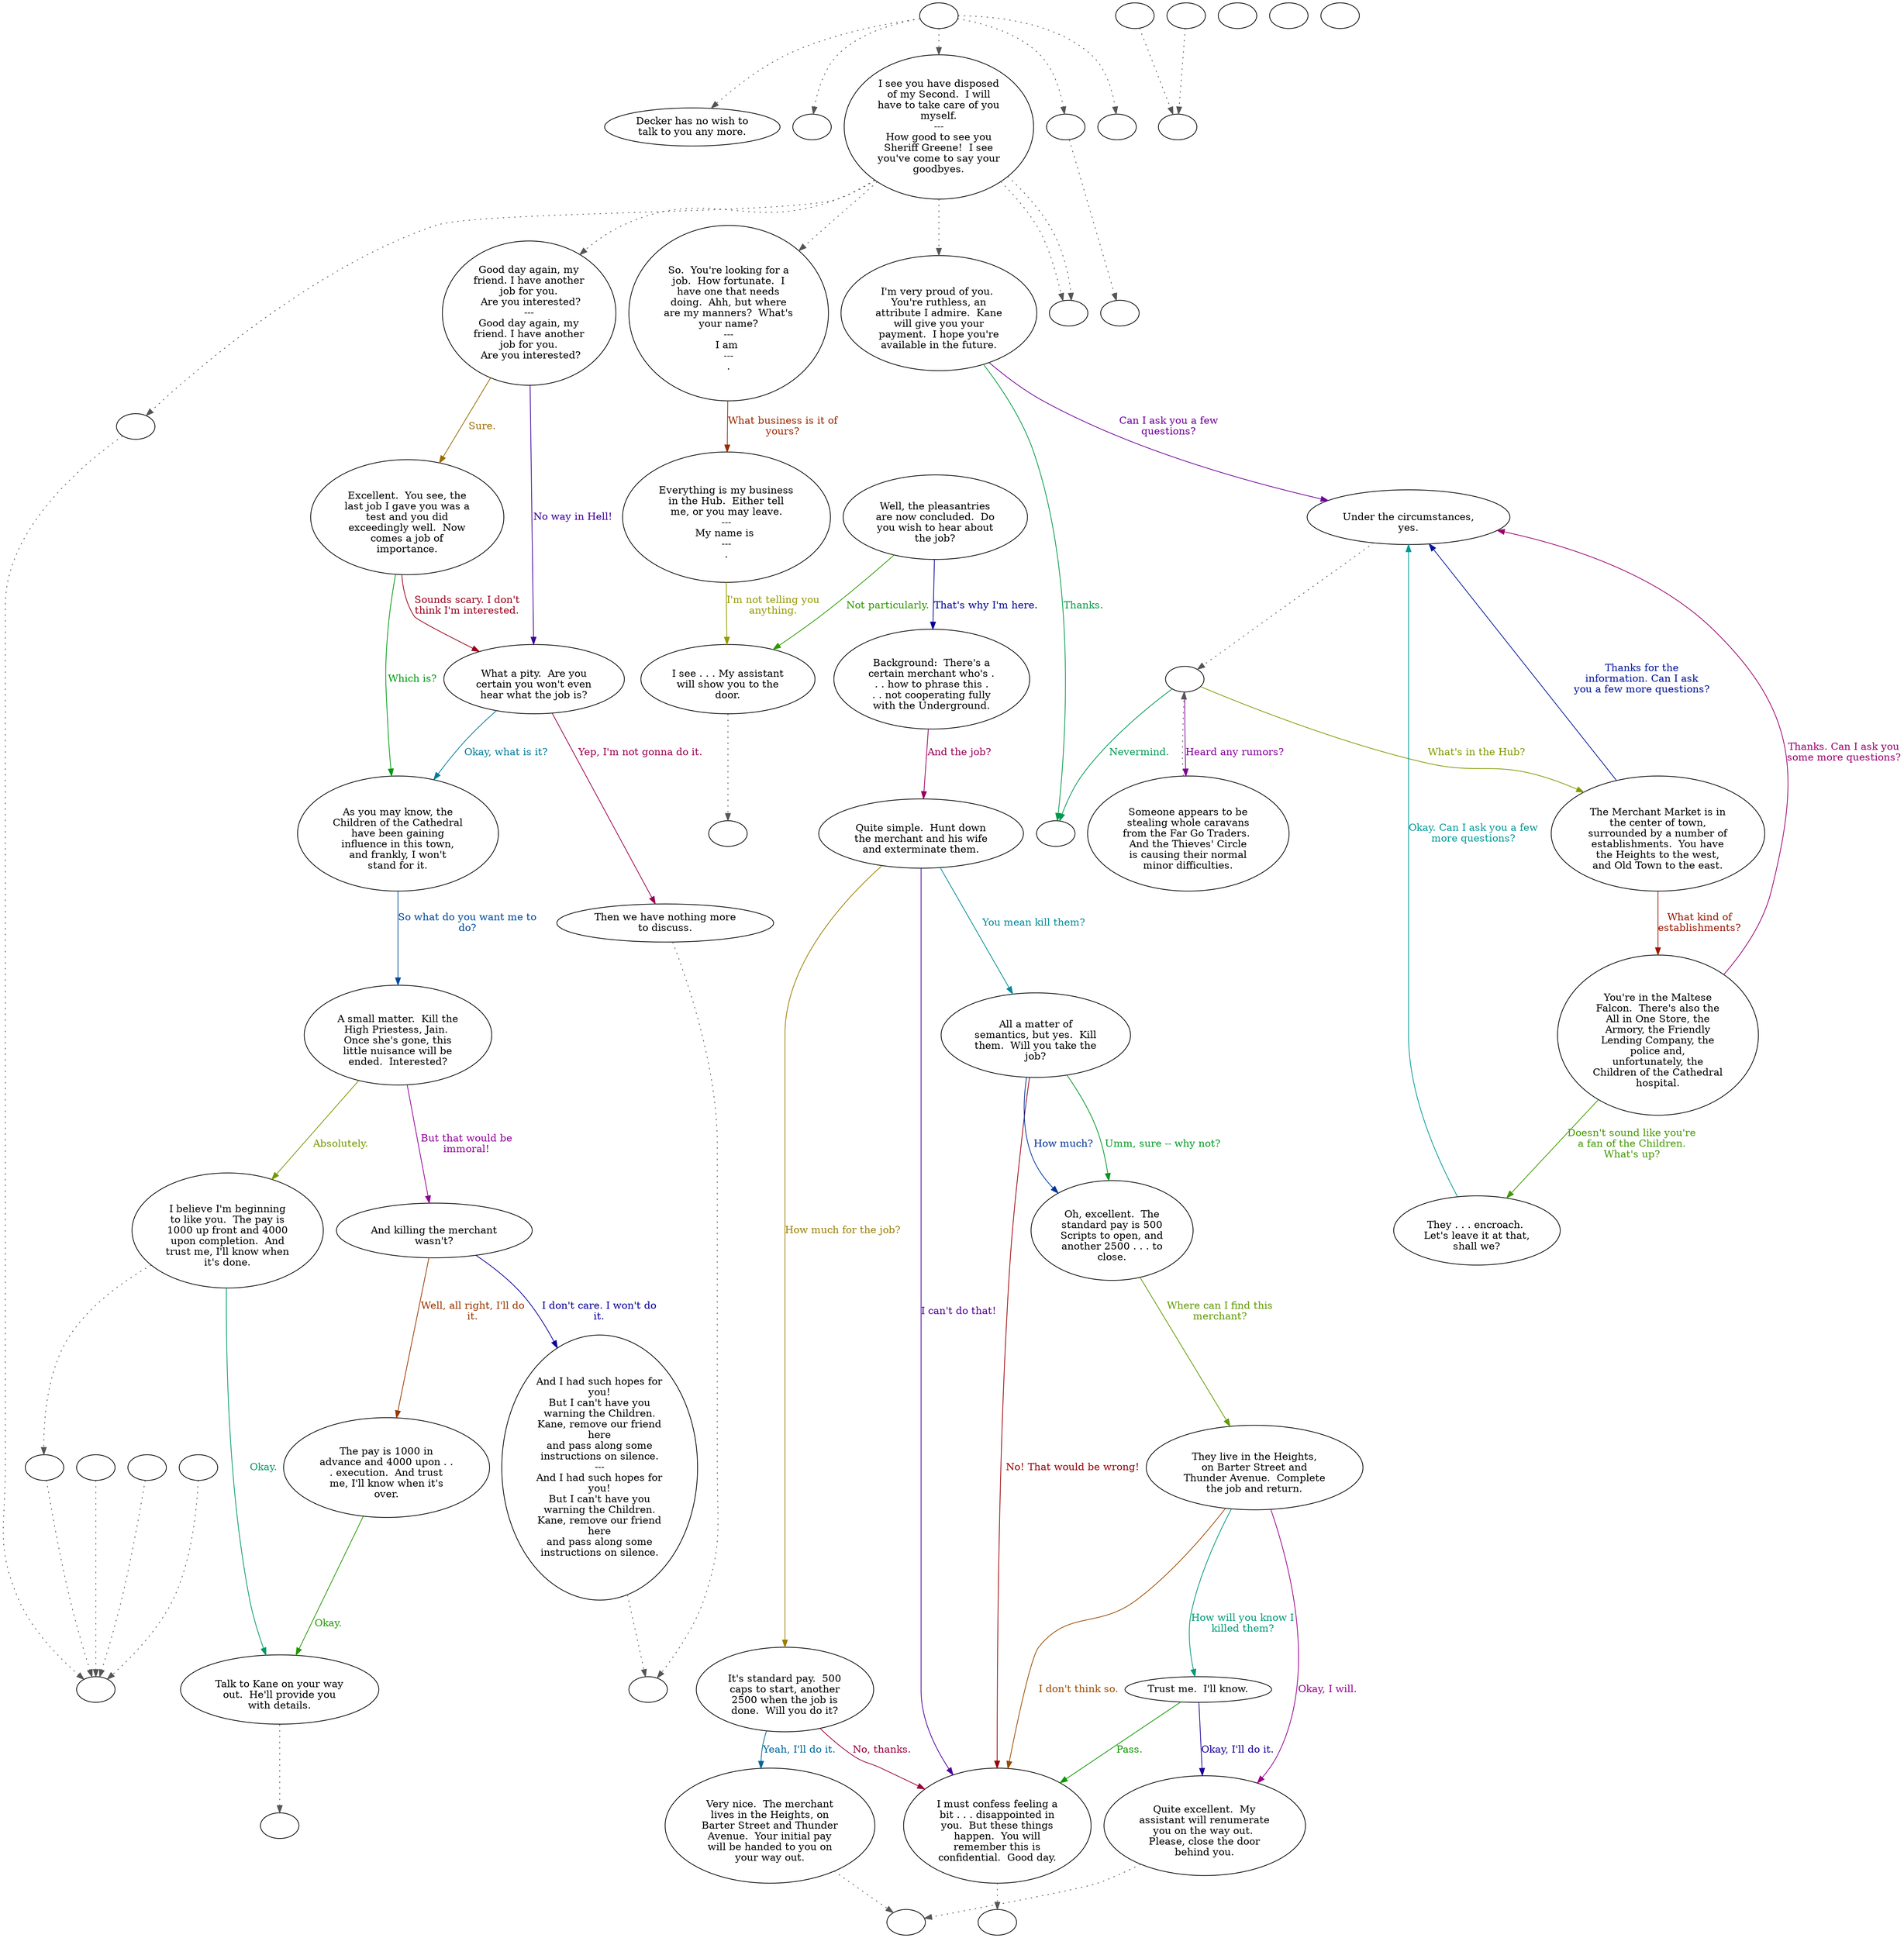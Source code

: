 digraph DECKER {
  "start" [style=filled       fillcolor="#FFFFFF"       color="#000000"]
  "start" -> "look_at_p_proc" [style=dotted color="#555555"]
  "start" -> "pickup_p_proc" [style=dotted color="#555555"]
  "start" -> "talk_p_proc" [style=dotted color="#555555"]
  "start" -> "critter_p_proc" [style=dotted color="#555555"]
  "start" -> "destroy_p_proc" [style=dotted color="#555555"]
  "start" [label=""]
  "combat" [style=filled       fillcolor="#FFFFFF"       color="#000000"]
  "combat" [label=""]
  "critter_p_proc" [style=filled       fillcolor="#FFFFFF"       color="#000000"]
  "critter_p_proc" -> "DeckerTransport" [style=dotted color="#555555"]
  "critter_p_proc" [label=""]
  "pickup_p_proc" [style=filled       fillcolor="#FFFFFF"       color="#000000"]
  "pickup_p_proc" [label=""]
  "talk_p_proc" [style=filled       fillcolor="#FFFFFF"       color="#000000"]
  "talk_p_proc" -> "get_reaction" [style=dotted color="#555555"]
  "talk_p_proc" -> "combat" [style=dotted color="#555555"]
  "talk_p_proc" -> "combat" [style=dotted color="#555555"]
  "talk_p_proc" -> "Decker01" [style=dotted color="#555555"]
  "talk_p_proc" -> "Decker15" [style=dotted color="#555555"]
  "talk_p_proc" -> "Decker26" [style=dotted color="#555555"]
  "talk_p_proc" [label="I see you have disposed\nof my Second.  I will\nhave to take care of you\nmyself.\n---\nHow good to see you\nSheriff Greene!  I see\nyou've come to say your\ngoodbyes."]
  "destroy_p_proc" [style=filled       fillcolor="#FFFFFF"       color="#000000"]
  "destroy_p_proc" [label=""]
  "look_at_p_proc" [style=filled       fillcolor="#FFFFFF"       color="#000000"]
  "look_at_p_proc" [label="Decker has no wish to\ntalk to you any more."]
  "PlayerQuestions" [style=filled       fillcolor="#FFFFFF"       color="#000000"]
  "PlayerQuestions" [label=""]
  "PlayerQuestions" -> "Decker17" [label="What's in the Hub?" color="#819900" fontcolor="#819900"]
  "PlayerQuestions" -> "Decker25" [label="Heard any rumors?" color="#840099" fontcolor="#840099"]
  "PlayerQuestions" -> "DeckerEndNormal" [label="Nevermind." color="#009957" fontcolor="#009957"]
  "Decker01" [style=filled       fillcolor="#FFFFFF"       color="#000000"]
  "Decker01" [label="\nSo.  You're looking for a\njob.  How fortunate.  I\nhave one that needs\ndoing.  Ahh, but where\nare my manners?  What's\nyour name?\n---\nI am \n---\n."]
  "Decker01" -> "Decker13" [label="What business is it of\nyours?" color="#992B00" fontcolor="#992B00"]
  "Decker02" [style=filled       fillcolor="#FFFFFF"       color="#000000"]
  "Decker02" [label="\nWell, the pleasantries\nare now concluded.  Do\nyou wish to hear about\nthe job?"]
  "Decker02" -> "Decker03" [label="That's why I'm here." color="#000299" fontcolor="#000299"]
  "Decker02" -> "Decker14" [label="Not particularly." color="#2F9900" fontcolor="#2F9900"]
  "Decker03" [style=filled       fillcolor="#FFFFFF"       color="#000000"]
  "Decker03" [label="\nBackground:  There's a\ncertain merchant who's .\n. . how to phrase this .\n. . not cooperating fully\nwith the Underground."]
  "Decker03" -> "Decker04" [label="And the job?" color="#99005B" fontcolor="#99005B"]
  "Decker04" [style=filled       fillcolor="#FFFFFF"       color="#000000"]
  "Decker04" [label="\nQuite simple.  Hunt down\nthe merchant and his wife\nand exterminate them."]
  "Decker04" -> "Decker05" [label="You mean kill them?" color="#008899" fontcolor="#008899"]
  "Decker04" -> "Decker11" [label="How much for the job?" color="#997E00" fontcolor="#997E00"]
  "Decker04" -> "Decker10" [label="I can't do that!" color="#510099" fontcolor="#510099"]
  "Decker05" [style=filled       fillcolor="#FFFFFF"       color="#000000"]
  "Decker05" [label="\nAll a matter of\nsemantics, but yes.  Kill\nthem.  Will you take the\njob?"]
  "Decker05" -> "Decker06" [label="Umm, sure -- why not?" color="#009924" fontcolor="#009924"]
  "Decker05" -> "Decker10" [label="No! That would be wrong!" color="#990008" fontcolor="#990008"]
  "Decker05" -> "Decker06" [label="How much?" color="#003599" fontcolor="#003599"]
  "Decker06" [style=filled       fillcolor="#FFFFFF"       color="#000000"]
  "Decker06" [label="\nOh, excellent.  The\nstandard pay is 500\nScripts to open, and\nanother 2500 . . . to\nclose."]
  "Decker06" -> "Decker07" [label="Where can I find this\nmerchant?" color="#629900" fontcolor="#629900"]
  "Decker07" [style=filled       fillcolor="#FFFFFF"       color="#000000"]
  "Decker07" [label="\nThey live in the Heights,\non Barter Street and\nThunder Avenue.  Complete\nthe job and return."]
  "Decker07" -> "Decker08" [label="Okay, I will." color="#99008E" fontcolor="#99008E"]
  "Decker07" -> "Decker09" [label="How will you know I\nkilled them?" color="#009977" fontcolor="#009977"]
  "Decker07" -> "Decker10" [label="I don't think so." color="#994A00" fontcolor="#994A00"]
  "Decker08" [style=filled       fillcolor="#FFFFFF"       color="#000000"]
  "Decker08" -> "DeckerEndAcceptJob1" [style=dotted color="#555555"]
  "Decker08" [label="\nQuite excellent.  My\nassistant will renumerate\nyou on the way out. \nPlease, close the door\nbehind you."]
  "Decker09" [style=filled       fillcolor="#FFFFFF"       color="#000000"]
  "Decker09" [label="Trust me.  I'll know."]
  "Decker09" -> "Decker08" [label="Okay, I'll do it." color="#1E0099" fontcolor="#1E0099"]
  "Decker09" -> "Decker10" [label="Pass." color="#0F9900" fontcolor="#0F9900"]
  "Decker10" [style=filled       fillcolor="#FFFFFF"       color="#000000"]
  "Decker10" -> "DeckerEndDeclineJob1" [style=dotted color="#555555"]
  "Decker10" [label="\nI must confess feeling a\nbit . . . disappointed in\nyou.  But these things\nhappen.  You will\nremember this is\nconfidential.  Good day."]
  "Decker11" [style=filled       fillcolor="#FFFFFF"       color="#000000"]
  "Decker11" [label="\nIt's standard pay.  500\ncaps to start, another\n2500 when the job is\ndone.  Will you do it?"]
  "Decker11" -> "Decker10" [label="No, thanks." color="#99003C" fontcolor="#99003C"]
  "Decker11" -> "Decker12" [label="Yeah, I'll do it." color="#006899" fontcolor="#006899"]
  "Decker12" [style=filled       fillcolor="#FFFFFF"       color="#000000"]
  "Decker12" -> "DeckerEndAcceptJob1" [style=dotted color="#555555"]
  "Decker12" [label="\nVery nice.  The merchant\nlives in the Heights, on\nBarter Street and Thunder\nAvenue.  Your initial pay\nwill be handed to you on\nyour way out."]
  "Decker13" [style=filled       fillcolor="#FFFFFF"       color="#000000"]
  "Decker13" [label="\nEverything is my business\nin the Hub.  Either tell\nme, or you may leave.\n---\nMy name is \n---\n."]
  "Decker13" -> "Decker14" [label="I'm not telling you\nanything." color="#959900" fontcolor="#959900"]
  "Decker14" [style=filled       fillcolor="#FFFFFF"       color="#000000"]
  "Decker14" -> "DeckerEndInsult" [style=dotted color="#555555"]
  "Decker14" [label="\nI see . . . My assistant\nwill show you to the\ndoor."]
  "Decker15" [style=filled       fillcolor="#FFFFFF"       color="#000000"]
  "Decker15" [label="\nI'm very proud of you. \nYou're ruthless, an\nattribute I admire.  Kane\nwill give you your\npayment.  I hope you're\navailable in the future."]
  "Decker15" -> "Decker16" [label="Can I ask you a few\nquestions?" color="#710099" fontcolor="#710099"]
  "Decker15" -> "DeckerEndNormal" [label="Thanks." color="#009944" fontcolor="#009944"]
  "Decker16" [style=filled       fillcolor="#FFFFFF"       color="#000000"]
  "Decker16" -> "PlayerQuestions" [style=dotted color="#555555"]
  "Decker16" [label="\nUnder the circumstances,\nyes."]
  "Decker17" [style=filled       fillcolor="#FFFFFF"       color="#000000"]
  "Decker17" [label="\nThe Merchant Market is in\nthe center of town,\nsurrounded by a number of\nestablishments.  You have\nthe Heights to the west,\nand Old Town to the east."]
  "Decker17" -> "Decker18" [label="What kind of\nestablishments?" color="#991700" fontcolor="#991700"]
  "Decker17" -> "Decker16" [label="Thanks for the\ninformation. Can I ask\nyou a few more questions?" color="#001599" fontcolor="#001599"]
  "Decker18" [style=filled       fillcolor="#FFFFFF"       color="#000000"]
  "Decker18" [label="\nYou're in the Maltese\nFalcon.  There's also the\nAll in One Store, the\nArmory, the Friendly\nLending Company, the\npolice and,\nunfortunately, the\nChildren of the Cathedral\nhospital."]
  "Decker18" -> "Decker19" [label="Doesn't sound like you're\na fan of the Children.\nWhat's up?" color="#429900" fontcolor="#429900"]
  "Decker18" -> "Decker16" [label="Thanks. Can I ask you\nsome more questions?" color="#99006F" fontcolor="#99006F"]
  "Decker19" [style=filled       fillcolor="#FFFFFF"       color="#000000"]
  "Decker19" [label="\nThey . . . encroach. \nLet's leave it at that,\nshall we?"]
  "Decker19" -> "Decker16" [label="Okay. Can I ask you a few\nmore questions?" color="#009997" fontcolor="#009997"]
  "Decker25" [style=filled       fillcolor="#FFFFFF"       color="#000000"]
  "Decker25" -> "PlayerQuestions" [style=dotted color="#555555"]
  "Decker25" [label="\nSomeone appears to be\nstealing whole caravans\nfrom the Far Go Traders. \nAnd the Thieves' Circle\nis causing their normal\nminor difficulties."]
  "Decker26" [style=filled       fillcolor="#FFFFFF"       color="#000000"]
  "Decker26" [label="Good day again, my\nfriend. I have another\njob for you.\n Are you interested?\n---\nGood day again, my\nfriend. I have another\njob for you.\n Are you interested?"]
  "Decker26" -> "Decker27" [label="Sure." color="#996A00" fontcolor="#996A00"]
  "Decker26" -> "Decker35" [label="No way in Hell!" color="#3D0099" fontcolor="#3D0099"]
  "Decker27" [style=filled       fillcolor="#FFFFFF"       color="#000000"]
  "Decker27" [label="\nExcellent.  You see, the\nlast job I gave you was a\ntest and you did\nexceedingly well.  Now\ncomes a job of\nimportance."]
  "Decker27" -> "Decker28" [label="Which is?" color="#009911" fontcolor="#009911"]
  "Decker27" -> "Decker35" [label="Sounds scary. I don't\nthink I'm interested." color="#99001C" fontcolor="#99001C"]
  "Decker28" [style=filled       fillcolor="#FFFFFF"       color="#000000"]
  "Decker28" [label="\nAs you may know, the\nChildren of the Cathedral\nhave been gaining\ninfluence in this town,\nand frankly, I won't\nstand for it."]
  "Decker28" -> "Decker29" [label="So what do you want me to\ndo?" color="#004999" fontcolor="#004999"]
  "Decker29" [style=filled       fillcolor="#FFFFFF"       color="#000000"]
  "Decker29" [label="\nA small matter.  Kill the\nHigh Priestess, Jain. \nOnce she's gone, this\nlittle nuisance will be\nended.  Interested?"]
  "Decker29" -> "Decker30" [label="Absolutely." color="#759900" fontcolor="#759900"]
  "Decker29" -> "Decker32" [label="But that would be\nimmoral!" color="#900099" fontcolor="#900099"]
  "Decker30" [style=filled       fillcolor="#FFFFFF"       color="#000000"]
  "Decker30" -> "UpReact" [style=dotted color="#555555"]
  "Decker30" [label="\nI believe I'm beginning\nto like you.  The pay is\n1000 up front and 4000\nupon completion.  And\ntrust me, I'll know when\nit's done."]
  "Decker30" -> "Decker31" [label="Okay." color="#009963" fontcolor="#009963"]
  "Decker31" [style=filled       fillcolor="#FFFFFF"       color="#000000"]
  "Decker31" -> "DeckerEndAcceptJob2" [style=dotted color="#555555"]
  "Decker31" [label="\nTalk to Kane on your way\nout.  He'll provide you\nwith details."]
  "Decker32" [style=filled       fillcolor="#FFFFFF"       color="#000000"]
  "Decker32" [label="\nAnd killing the merchant\nwasn't?"]
  "Decker32" -> "Decker33" [label="Well, all right, I'll do\nit." color="#993700" fontcolor="#993700"]
  "Decker32" -> "Decker34" [label="I don't care. I won't do\nit." color="#0A0099" fontcolor="#0A0099"]
  "Decker33" [style=filled       fillcolor="#FFFFFF"       color="#000000"]
  "Decker33" [label="\nThe pay is 1000 in\nadvance and 4000 upon . .\n. execution.  And trust\nme, I'll know when it's\nover."]
  "Decker33" -> "Decker31" [label="Okay." color="#229900" fontcolor="#229900"]
  "Decker34" [style=filled       fillcolor="#FFFFFF"       color="#000000"]
  "Decker34" -> "DeckerEndDeclineJob2" [style=dotted color="#555555"]
  "Decker34" [label="And I had such hopes for\nyou!\nBut I can't have you\nwarning the Children.\nKane, remove our friend\nhere\nand pass along some\ninstructions on silence.\n---\nAnd I had such hopes for\nyou!\nBut I can't have you\nwarning the Children.\nKane, remove our friend\nhere\nand pass along some\ninstructions on silence."]
  "Decker35" [style=filled       fillcolor="#FFFFFF"       color="#000000"]
  "Decker35" [label="\nWhat a pity.  Are you\ncertain you won't even\nhear what the job is?"]
  "Decker35" -> "Decker36" [label="Yep, I'm not gonna do it." color="#99004F" fontcolor="#99004F"]
  "Decker35" -> "Decker28" [label="Okay, what is it?" color="#007C99" fontcolor="#007C99"]
  "Decker36" [style=filled       fillcolor="#FFFFFF"       color="#000000"]
  "Decker36" -> "DeckerEndDeclineJob2" [style=dotted color="#555555"]
  "Decker36" [label="Then we have nothing more\nto discuss."]
  "DeckerEndAcceptJob1" [style=filled       fillcolor="#FFFFFF"       color="#000000"]
  "DeckerEndAcceptJob1" [label=""]
  "DeckerEndDeclineJob1" [style=filled       fillcolor="#FFFFFF"       color="#000000"]
  "DeckerEndDeclineJob1" [label=""]
  "DeckerEndAcceptJob2" [style=filled       fillcolor="#FFFFFF"       color="#000000"]
  "DeckerEndAcceptJob2" [label=""]
  "DeckerEndDeclineJob2" [style=filled       fillcolor="#FFFFFF"       color="#000000"]
  "DeckerEndDeclineJob2" [label=""]
  "DeckerEndInsult" [style=filled       fillcolor="#FFFFFF"       color="#000000"]
  "DeckerEndInsult" [label=""]
  "DeckerEndNormal" [style=filled       fillcolor="#FFFFFF"       color="#000000"]
  "DeckerEndNormal" [label=""]
  "DeckerTransport" [style=filled       fillcolor="#FFFFFF"       color="#000000"]
  "DeckerTransport" [label=""]
  "get_reaction" [style=filled       fillcolor="#FFFFFF"       color="#000000"]
  "get_reaction" -> "ReactToLevel" [style=dotted color="#555555"]
  "get_reaction" [label=""]
  "ReactToLevel" [style=filled       fillcolor="#FFFFFF"       color="#000000"]
  "ReactToLevel" [label=""]
  "LevelToReact" [style=filled       fillcolor="#FFFFFF"       color="#000000"]
  "LevelToReact" [label=""]
  "UpReact" [style=filled       fillcolor="#FFFFFF"       color="#000000"]
  "UpReact" -> "ReactToLevel" [style=dotted color="#555555"]
  "UpReact" [label=""]
  "DownReact" [style=filled       fillcolor="#FFFFFF"       color="#000000"]
  "DownReact" -> "ReactToLevel" [style=dotted color="#555555"]
  "DownReact" [label=""]
  "BottomReact" [style=filled       fillcolor="#FFFFFF"       color="#000000"]
  "BottomReact" [label=""]
  "TopReact" [style=filled       fillcolor="#FFFFFF"       color="#000000"]
  "TopReact" [label=""]
  "BigUpReact" [style=filled       fillcolor="#FFFFFF"       color="#000000"]
  "BigUpReact" -> "ReactToLevel" [style=dotted color="#555555"]
  "BigUpReact" [label=""]
  "BigDownReact" [style=filled       fillcolor="#FFFFFF"       color="#000000"]
  "BigDownReact" -> "ReactToLevel" [style=dotted color="#555555"]
  "BigDownReact" [label=""]
  "UpReactLevel" [style=filled       fillcolor="#FFFFFF"       color="#000000"]
  "UpReactLevel" -> "LevelToReact" [style=dotted color="#555555"]
  "UpReactLevel" [label=""]
  "DownReactLevel" [style=filled       fillcolor="#FFFFFF"       color="#000000"]
  "DownReactLevel" -> "LevelToReact" [style=dotted color="#555555"]
  "DownReactLevel" [label=""]
  "Goodbyes" [style=filled       fillcolor="#FFFFFF"       color="#000000"]
  "Goodbyes" [label=""]
}